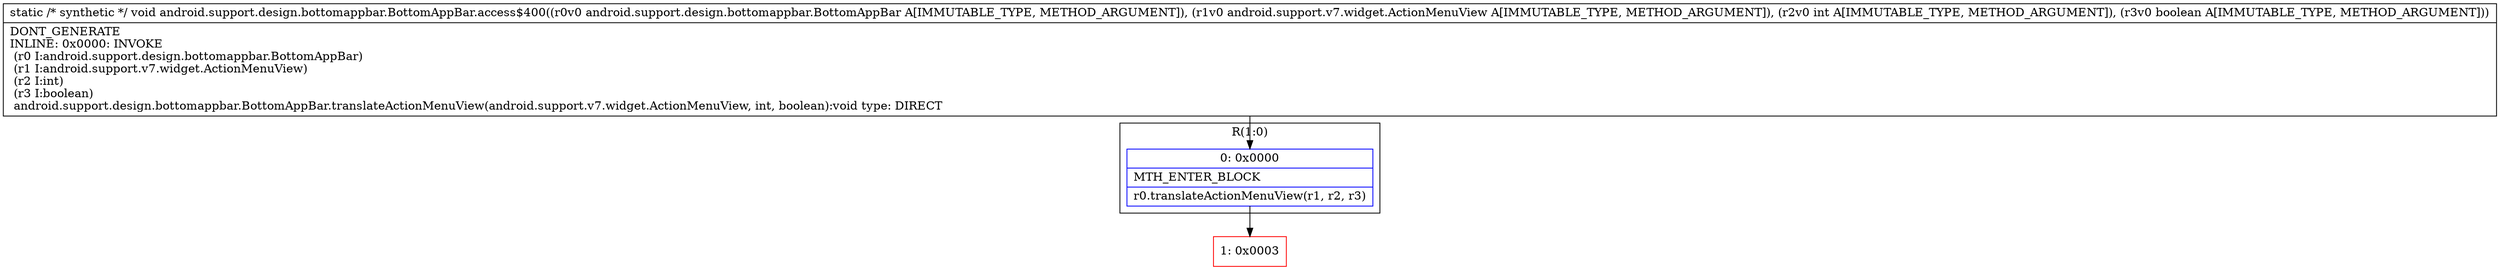 digraph "CFG forandroid.support.design.bottomappbar.BottomAppBar.access$400(Landroid\/support\/design\/bottomappbar\/BottomAppBar;Landroid\/support\/v7\/widget\/ActionMenuView;IZ)V" {
subgraph cluster_Region_1564850518 {
label = "R(1:0)";
node [shape=record,color=blue];
Node_0 [shape=record,label="{0\:\ 0x0000|MTH_ENTER_BLOCK\l|r0.translateActionMenuView(r1, r2, r3)\l}"];
}
Node_1 [shape=record,color=red,label="{1\:\ 0x0003}"];
MethodNode[shape=record,label="{static \/* synthetic *\/ void android.support.design.bottomappbar.BottomAppBar.access$400((r0v0 android.support.design.bottomappbar.BottomAppBar A[IMMUTABLE_TYPE, METHOD_ARGUMENT]), (r1v0 android.support.v7.widget.ActionMenuView A[IMMUTABLE_TYPE, METHOD_ARGUMENT]), (r2v0 int A[IMMUTABLE_TYPE, METHOD_ARGUMENT]), (r3v0 boolean A[IMMUTABLE_TYPE, METHOD_ARGUMENT]))  | DONT_GENERATE\lINLINE: 0x0000: INVOKE  \l  (r0 I:android.support.design.bottomappbar.BottomAppBar)\l  (r1 I:android.support.v7.widget.ActionMenuView)\l  (r2 I:int)\l  (r3 I:boolean)\l android.support.design.bottomappbar.BottomAppBar.translateActionMenuView(android.support.v7.widget.ActionMenuView, int, boolean):void type: DIRECT\l}"];
MethodNode -> Node_0;
Node_0 -> Node_1;
}

